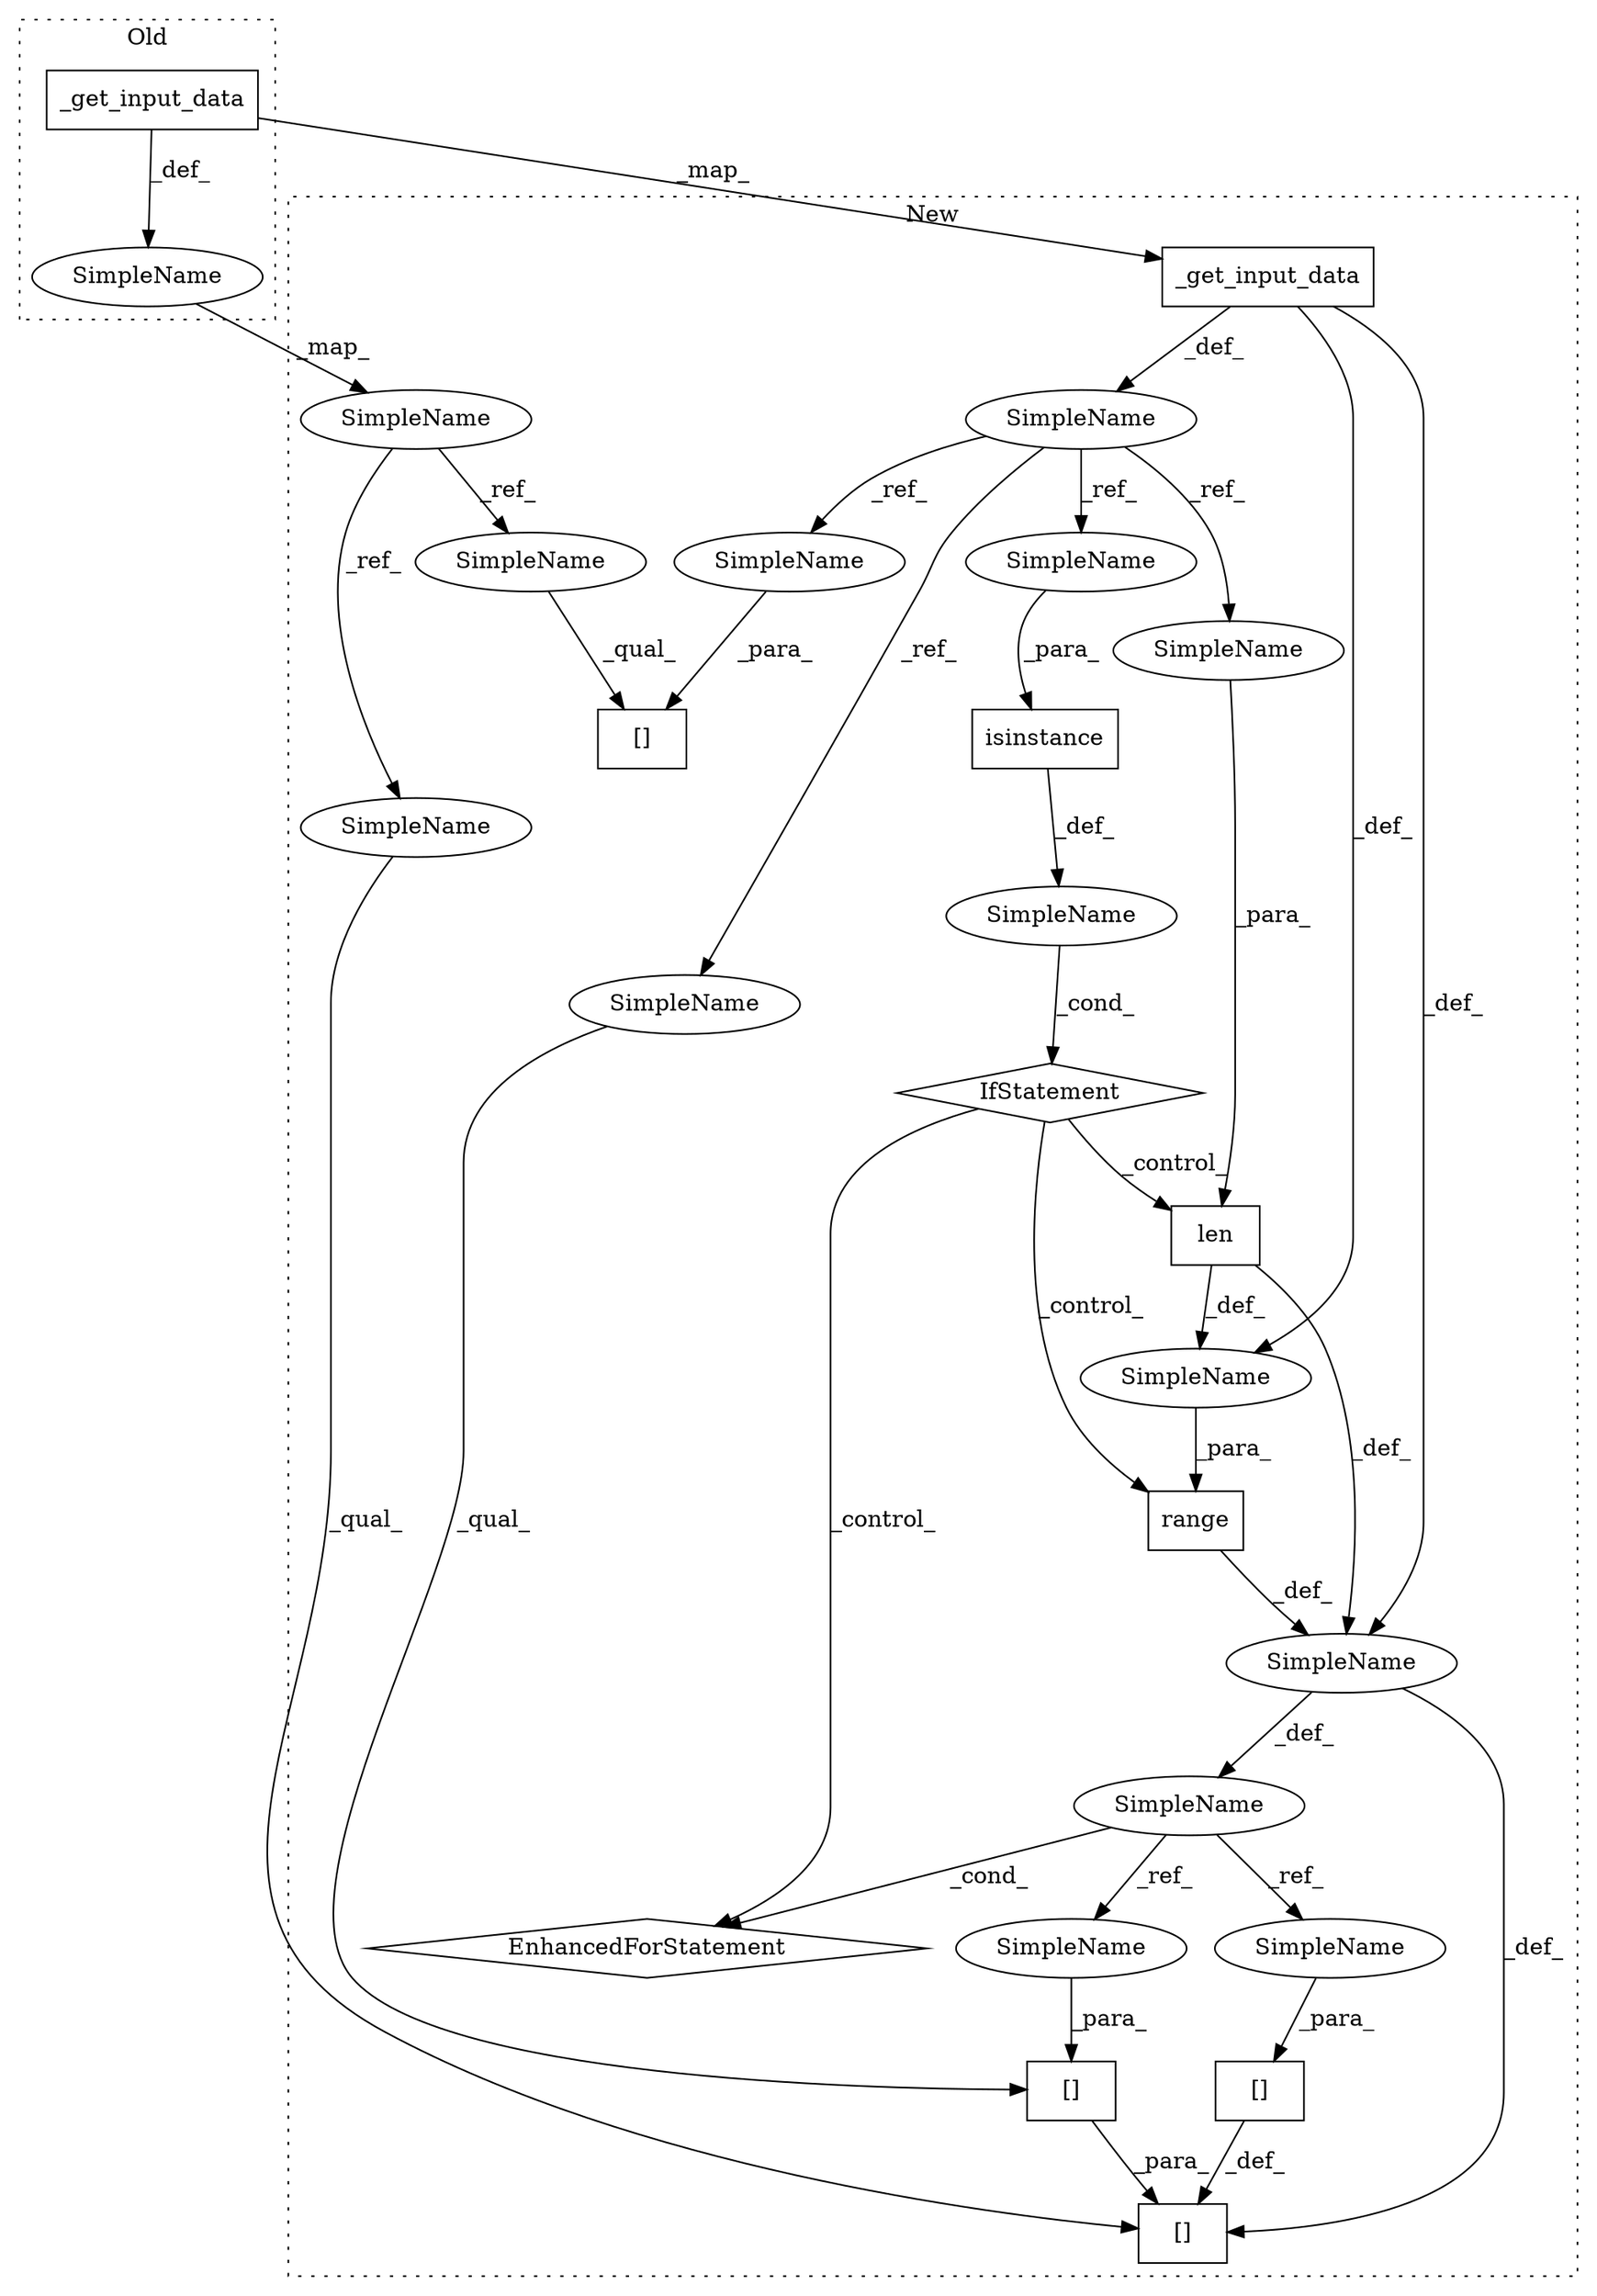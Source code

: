 digraph G {
subgraph cluster0 {
1 [label="_get_input_data" a="32" s="7259" l="17" shape="box"];
8 [label="SimpleName" a="42" s="7236" l="10" shape="ellipse"];
label = "Old";
style="dotted";
}
subgraph cluster1 {
2 [label="_get_input_data" a="32" s="8762" l="17" shape="box"];
3 [label="[]" a="2" s="8985,9006" l="11,1" shape="box"];
4 [label="SimpleName" a="42" s="" l="" shape="ellipse"];
5 [label="EnhancedForStatement" a="70" s="8826,8913" l="57,2" shape="diamond"];
6 [label="[]" a="2" s="8925,8949" l="11,1" shape="box"];
7 [label="SimpleName" a="42" s="8631" l="10" shape="ellipse"];
9 [label="[]" a="2" s="8936,8948" l="11,1" shape="box"];
10 [label="IfStatement" a="25" s="8785,8816" l="4,2" shape="diamond"];
11 [label="range" a="32" s="8891,8912" l="6,1" shape="box"];
12 [label="[]" a="2" s="8951,8954" l="2,1" shape="box"];
13 [label="len" a="32" s="8897,8911" l="4,1" shape="box"];
14 [label="SimpleName" a="42" s="" l="" shape="ellipse"];
15 [label="SimpleName" a="42" s="8887" l="1" shape="ellipse"];
16 [label="SimpleName" a="42" s="8746" l="10" shape="ellipse"];
17 [label="SimpleName" a="42" s="" l="" shape="ellipse"];
18 [label="isinstance" a="32" s="8789,8815" l="11,1" shape="box"];
19 [label="SimpleName" a="42" s="8985" l="10" shape="ellipse"];
20 [label="SimpleName" a="42" s="8925" l="10" shape="ellipse"];
21 [label="SimpleName" a="42" s="8947" l="1" shape="ellipse"];
22 [label="SimpleName" a="42" s="8953" l="1" shape="ellipse"];
23 [label="SimpleName" a="42" s="8800" l="10" shape="ellipse"];
24 [label="SimpleName" a="42" s="8996" l="10" shape="ellipse"];
25 [label="SimpleName" a="42" s="8936" l="10" shape="ellipse"];
26 [label="SimpleName" a="42" s="8901" l="10" shape="ellipse"];
label = "New";
style="dotted";
}
1 -> 2 [label="_map_"];
1 -> 8 [label="_def_"];
2 -> 17 [label="_def_"];
2 -> 14 [label="_def_"];
2 -> 16 [label="_def_"];
4 -> 10 [label="_cond_"];
7 -> 20 [label="_ref_"];
7 -> 19 [label="_ref_"];
8 -> 7 [label="_map_"];
9 -> 6 [label="_para_"];
10 -> 13 [label="_control_"];
10 -> 11 [label="_control_"];
10 -> 5 [label="_control_"];
11 -> 17 [label="_def_"];
12 -> 6 [label="_def_"];
13 -> 17 [label="_def_"];
13 -> 14 [label="_def_"];
14 -> 11 [label="_para_"];
15 -> 21 [label="_ref_"];
15 -> 22 [label="_ref_"];
15 -> 5 [label="_cond_"];
16 -> 25 [label="_ref_"];
16 -> 24 [label="_ref_"];
16 -> 23 [label="_ref_"];
16 -> 26 [label="_ref_"];
17 -> 15 [label="_def_"];
17 -> 6 [label="_def_"];
18 -> 4 [label="_def_"];
19 -> 3 [label="_qual_"];
20 -> 6 [label="_qual_"];
21 -> 9 [label="_para_"];
22 -> 12 [label="_para_"];
23 -> 18 [label="_para_"];
24 -> 3 [label="_para_"];
25 -> 9 [label="_qual_"];
26 -> 13 [label="_para_"];
}